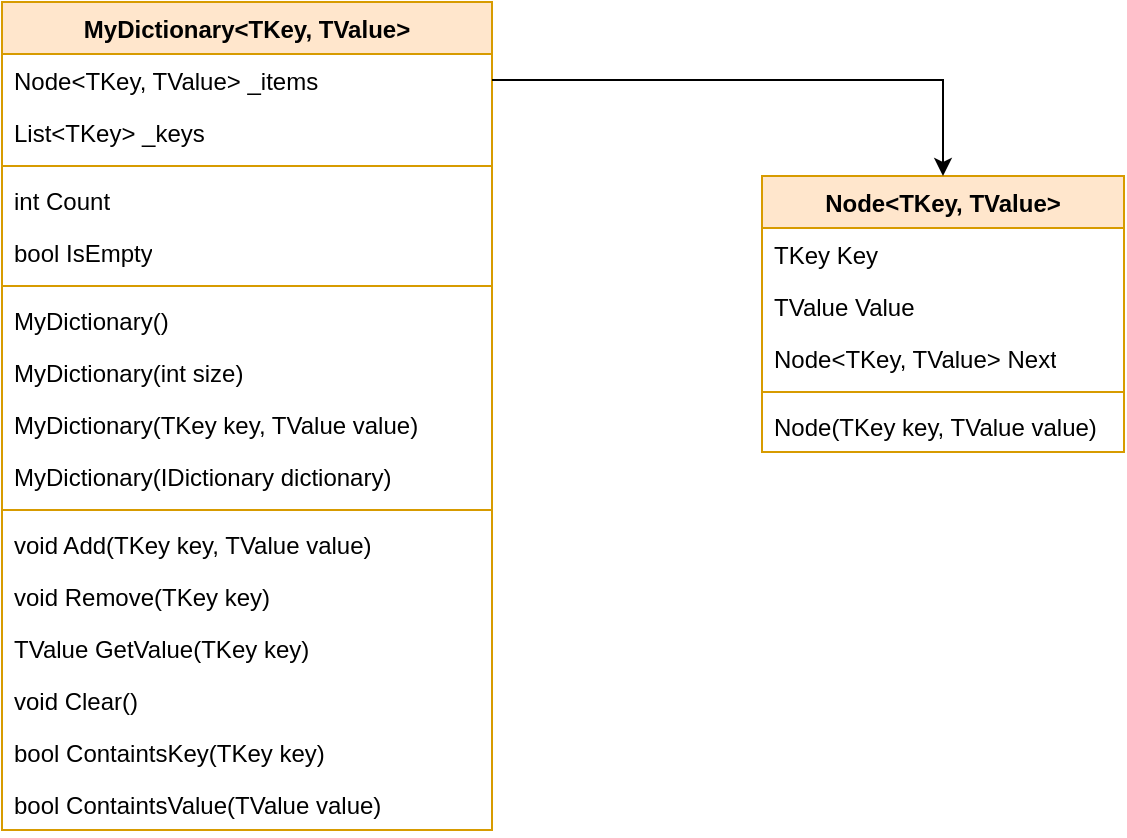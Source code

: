 <mxfile version="26.0.16">
  <diagram name="Page-1" id="-wOiBj4JiEk4IuNCbASn">
    <mxGraphModel dx="1176" dy="1091" grid="0" gridSize="10" guides="1" tooltips="1" connect="1" arrows="1" fold="1" page="0" pageScale="1" pageWidth="827" pageHeight="1169" math="0" shadow="0">
      <root>
        <mxCell id="0" />
        <mxCell id="1" parent="0" />
        <mxCell id="_7dH_7u6TDCBZ7ohCQIW-1" value="Node&amp;lt;TKey, TValue&amp;gt;" style="swimlane;fontStyle=1;align=center;verticalAlign=top;childLayout=stackLayout;horizontal=1;startSize=26;horizontalStack=0;resizeParent=1;resizeParentMax=0;resizeLast=0;collapsible=1;marginBottom=0;whiteSpace=wrap;html=1;fillColor=#ffe6cc;strokeColor=#d79b00;" parent="1" vertex="1">
          <mxGeometry x="478" y="291" width="181" height="138" as="geometry" />
        </mxCell>
        <mxCell id="_7dH_7u6TDCBZ7ohCQIW-2" value="TKey Key" style="text;strokeColor=none;fillColor=none;align=left;verticalAlign=top;spacingLeft=4;spacingRight=4;overflow=hidden;rotatable=0;points=[[0,0.5],[1,0.5]];portConstraint=eastwest;whiteSpace=wrap;html=1;" parent="_7dH_7u6TDCBZ7ohCQIW-1" vertex="1">
          <mxGeometry y="26" width="181" height="26" as="geometry" />
        </mxCell>
        <mxCell id="_7dH_7u6TDCBZ7ohCQIW-6" value="TValue Value" style="text;strokeColor=none;fillColor=none;align=left;verticalAlign=top;spacingLeft=4;spacingRight=4;overflow=hidden;rotatable=0;points=[[0,0.5],[1,0.5]];portConstraint=eastwest;whiteSpace=wrap;html=1;" parent="_7dH_7u6TDCBZ7ohCQIW-1" vertex="1">
          <mxGeometry y="52" width="181" height="26" as="geometry" />
        </mxCell>
        <mxCell id="_7dH_7u6TDCBZ7ohCQIW-5" value="Node&amp;lt;TKey, TValue&amp;gt; Next" style="text;strokeColor=none;fillColor=none;align=left;verticalAlign=top;spacingLeft=4;spacingRight=4;overflow=hidden;rotatable=0;points=[[0,0.5],[1,0.5]];portConstraint=eastwest;whiteSpace=wrap;html=1;" parent="_7dH_7u6TDCBZ7ohCQIW-1" vertex="1">
          <mxGeometry y="78" width="181" height="26" as="geometry" />
        </mxCell>
        <mxCell id="_7dH_7u6TDCBZ7ohCQIW-3" value="" style="line;strokeWidth=1;fillColor=none;align=left;verticalAlign=middle;spacingTop=-1;spacingLeft=3;spacingRight=3;rotatable=0;labelPosition=right;points=[];portConstraint=eastwest;strokeColor=inherit;" parent="_7dH_7u6TDCBZ7ohCQIW-1" vertex="1">
          <mxGeometry y="104" width="181" height="8" as="geometry" />
        </mxCell>
        <mxCell id="_7dH_7u6TDCBZ7ohCQIW-4" value="Node(TKey key, TValue value)" style="text;strokeColor=none;fillColor=none;align=left;verticalAlign=top;spacingLeft=4;spacingRight=4;overflow=hidden;rotatable=0;points=[[0,0.5],[1,0.5]];portConstraint=eastwest;whiteSpace=wrap;html=1;" parent="_7dH_7u6TDCBZ7ohCQIW-1" vertex="1">
          <mxGeometry y="112" width="181" height="26" as="geometry" />
        </mxCell>
        <mxCell id="_7dH_7u6TDCBZ7ohCQIW-7" value="MyDictionary&amp;lt;TKey, TValue&amp;gt;" style="swimlane;fontStyle=1;align=center;verticalAlign=top;childLayout=stackLayout;horizontal=1;startSize=26;horizontalStack=0;resizeParent=1;resizeParentMax=0;resizeLast=0;collapsible=1;marginBottom=0;whiteSpace=wrap;html=1;fillColor=#ffe6cc;strokeColor=#d79b00;" parent="1" vertex="1">
          <mxGeometry x="98" y="204" width="245" height="414" as="geometry" />
        </mxCell>
        <mxCell id="_7dH_7u6TDCBZ7ohCQIW-8" value="Node&amp;lt;TKey, TValue&amp;gt; _items" style="text;strokeColor=none;fillColor=none;align=left;verticalAlign=top;spacingLeft=4;spacingRight=4;overflow=hidden;rotatable=0;points=[[0,0.5],[1,0.5]];portConstraint=eastwest;whiteSpace=wrap;html=1;" parent="_7dH_7u6TDCBZ7ohCQIW-7" vertex="1">
          <mxGeometry y="26" width="245" height="26" as="geometry" />
        </mxCell>
        <mxCell id="_7dH_7u6TDCBZ7ohCQIW-26" value="List&amp;lt;TKey&amp;gt; _keys" style="text;strokeColor=none;fillColor=none;align=left;verticalAlign=top;spacingLeft=4;spacingRight=4;overflow=hidden;rotatable=0;points=[[0,0.5],[1,0.5]];portConstraint=eastwest;whiteSpace=wrap;html=1;" parent="_7dH_7u6TDCBZ7ohCQIW-7" vertex="1">
          <mxGeometry y="52" width="245" height="26" as="geometry" />
        </mxCell>
        <mxCell id="_7dH_7u6TDCBZ7ohCQIW-23" value="" style="line;strokeWidth=1;fillColor=none;align=left;verticalAlign=middle;spacingTop=-1;spacingLeft=3;spacingRight=3;rotatable=0;labelPosition=right;points=[];portConstraint=eastwest;strokeColor=inherit;" parent="_7dH_7u6TDCBZ7ohCQIW-7" vertex="1">
          <mxGeometry y="78" width="245" height="8" as="geometry" />
        </mxCell>
        <mxCell id="_7dH_7u6TDCBZ7ohCQIW-24" value="int Count" style="text;strokeColor=none;fillColor=none;align=left;verticalAlign=top;spacingLeft=4;spacingRight=4;overflow=hidden;rotatable=0;points=[[0,0.5],[1,0.5]];portConstraint=eastwest;whiteSpace=wrap;html=1;" parent="_7dH_7u6TDCBZ7ohCQIW-7" vertex="1">
          <mxGeometry y="86" width="245" height="26" as="geometry" />
        </mxCell>
        <mxCell id="_7dH_7u6TDCBZ7ohCQIW-9" value="bool IsEmpty" style="text;strokeColor=none;fillColor=none;align=left;verticalAlign=top;spacingLeft=4;spacingRight=4;overflow=hidden;rotatable=0;points=[[0,0.5],[1,0.5]];portConstraint=eastwest;whiteSpace=wrap;html=1;" parent="_7dH_7u6TDCBZ7ohCQIW-7" vertex="1">
          <mxGeometry y="112" width="245" height="26" as="geometry" />
        </mxCell>
        <mxCell id="_7dH_7u6TDCBZ7ohCQIW-11" value="" style="line;strokeWidth=1;fillColor=none;align=left;verticalAlign=middle;spacingTop=-1;spacingLeft=3;spacingRight=3;rotatable=0;labelPosition=right;points=[];portConstraint=eastwest;strokeColor=inherit;" parent="_7dH_7u6TDCBZ7ohCQIW-7" vertex="1">
          <mxGeometry y="138" width="245" height="8" as="geometry" />
        </mxCell>
        <mxCell id="_7dH_7u6TDCBZ7ohCQIW-12" value="MyDictionary()" style="text;strokeColor=none;fillColor=none;align=left;verticalAlign=top;spacingLeft=4;spacingRight=4;overflow=hidden;rotatable=0;points=[[0,0.5],[1,0.5]];portConstraint=eastwest;whiteSpace=wrap;html=1;" parent="_7dH_7u6TDCBZ7ohCQIW-7" vertex="1">
          <mxGeometry y="146" width="245" height="26" as="geometry" />
        </mxCell>
        <mxCell id="_7dH_7u6TDCBZ7ohCQIW-13" value="MyDictionary(int size)" style="text;strokeColor=none;fillColor=none;align=left;verticalAlign=top;spacingLeft=4;spacingRight=4;overflow=hidden;rotatable=0;points=[[0,0.5],[1,0.5]];portConstraint=eastwest;whiteSpace=wrap;html=1;" parent="_7dH_7u6TDCBZ7ohCQIW-7" vertex="1">
          <mxGeometry y="172" width="245" height="26" as="geometry" />
        </mxCell>
        <mxCell id="_7dH_7u6TDCBZ7ohCQIW-14" value="MyDictionary(TKey key, TValue value)" style="text;strokeColor=none;fillColor=none;align=left;verticalAlign=top;spacingLeft=4;spacingRight=4;overflow=hidden;rotatable=0;points=[[0,0.5],[1,0.5]];portConstraint=eastwest;whiteSpace=wrap;html=1;" parent="_7dH_7u6TDCBZ7ohCQIW-7" vertex="1">
          <mxGeometry y="198" width="245" height="26" as="geometry" />
        </mxCell>
        <mxCell id="_7dH_7u6TDCBZ7ohCQIW-15" value="MyDictionary(IDictionary dictionary)" style="text;strokeColor=none;fillColor=none;align=left;verticalAlign=top;spacingLeft=4;spacingRight=4;overflow=hidden;rotatable=0;points=[[0,0.5],[1,0.5]];portConstraint=eastwest;whiteSpace=wrap;html=1;" parent="_7dH_7u6TDCBZ7ohCQIW-7" vertex="1">
          <mxGeometry y="224" width="245" height="26" as="geometry" />
        </mxCell>
        <mxCell id="_7dH_7u6TDCBZ7ohCQIW-16" value="" style="line;strokeWidth=1;fillColor=none;align=left;verticalAlign=middle;spacingTop=-1;spacingLeft=3;spacingRight=3;rotatable=0;labelPosition=right;points=[];portConstraint=eastwest;strokeColor=inherit;" parent="_7dH_7u6TDCBZ7ohCQIW-7" vertex="1">
          <mxGeometry y="250" width="245" height="8" as="geometry" />
        </mxCell>
        <mxCell id="_7dH_7u6TDCBZ7ohCQIW-17" value="void Add(TKey key, TValue value)" style="text;strokeColor=none;fillColor=none;align=left;verticalAlign=top;spacingLeft=4;spacingRight=4;overflow=hidden;rotatable=0;points=[[0,0.5],[1,0.5]];portConstraint=eastwest;whiteSpace=wrap;html=1;" parent="_7dH_7u6TDCBZ7ohCQIW-7" vertex="1">
          <mxGeometry y="258" width="245" height="26" as="geometry" />
        </mxCell>
        <mxCell id="_7dH_7u6TDCBZ7ohCQIW-18" value="void Remove(TKey key)" style="text;strokeColor=none;fillColor=none;align=left;verticalAlign=top;spacingLeft=4;spacingRight=4;overflow=hidden;rotatable=0;points=[[0,0.5],[1,0.5]];portConstraint=eastwest;whiteSpace=wrap;html=1;" parent="_7dH_7u6TDCBZ7ohCQIW-7" vertex="1">
          <mxGeometry y="284" width="245" height="26" as="geometry" />
        </mxCell>
        <mxCell id="_7dH_7u6TDCBZ7ohCQIW-19" value="TValue GetValue(TKey key)" style="text;strokeColor=none;fillColor=none;align=left;verticalAlign=top;spacingLeft=4;spacingRight=4;overflow=hidden;rotatable=0;points=[[0,0.5],[1,0.5]];portConstraint=eastwest;whiteSpace=wrap;html=1;" parent="_7dH_7u6TDCBZ7ohCQIW-7" vertex="1">
          <mxGeometry y="310" width="245" height="26" as="geometry" />
        </mxCell>
        <mxCell id="_7dH_7u6TDCBZ7ohCQIW-20" value="void Clear()" style="text;strokeColor=none;fillColor=none;align=left;verticalAlign=top;spacingLeft=4;spacingRight=4;overflow=hidden;rotatable=0;points=[[0,0.5],[1,0.5]];portConstraint=eastwest;whiteSpace=wrap;html=1;" parent="_7dH_7u6TDCBZ7ohCQIW-7" vertex="1">
          <mxGeometry y="336" width="245" height="26" as="geometry" />
        </mxCell>
        <mxCell id="_7dH_7u6TDCBZ7ohCQIW-22" value="bool ContaintsKey(TKey key)" style="text;strokeColor=none;fillColor=none;align=left;verticalAlign=top;spacingLeft=4;spacingRight=4;overflow=hidden;rotatable=0;points=[[0,0.5],[1,0.5]];portConstraint=eastwest;whiteSpace=wrap;html=1;" parent="_7dH_7u6TDCBZ7ohCQIW-7" vertex="1">
          <mxGeometry y="362" width="245" height="26" as="geometry" />
        </mxCell>
        <mxCell id="_7dH_7u6TDCBZ7ohCQIW-21" value="bool ContaintsValue(TValue value)" style="text;strokeColor=none;fillColor=none;align=left;verticalAlign=top;spacingLeft=4;spacingRight=4;overflow=hidden;rotatable=0;points=[[0,0.5],[1,0.5]];portConstraint=eastwest;whiteSpace=wrap;html=1;" parent="_7dH_7u6TDCBZ7ohCQIW-7" vertex="1">
          <mxGeometry y="388" width="245" height="26" as="geometry" />
        </mxCell>
        <mxCell id="_7dH_7u6TDCBZ7ohCQIW-25" style="edgeStyle=orthogonalEdgeStyle;rounded=0;orthogonalLoop=1;jettySize=auto;html=1;exitX=1;exitY=0.5;exitDx=0;exitDy=0;entryX=0.5;entryY=0;entryDx=0;entryDy=0;" parent="1" source="_7dH_7u6TDCBZ7ohCQIW-8" target="_7dH_7u6TDCBZ7ohCQIW-1" edge="1">
          <mxGeometry relative="1" as="geometry" />
        </mxCell>
      </root>
    </mxGraphModel>
  </diagram>
</mxfile>
